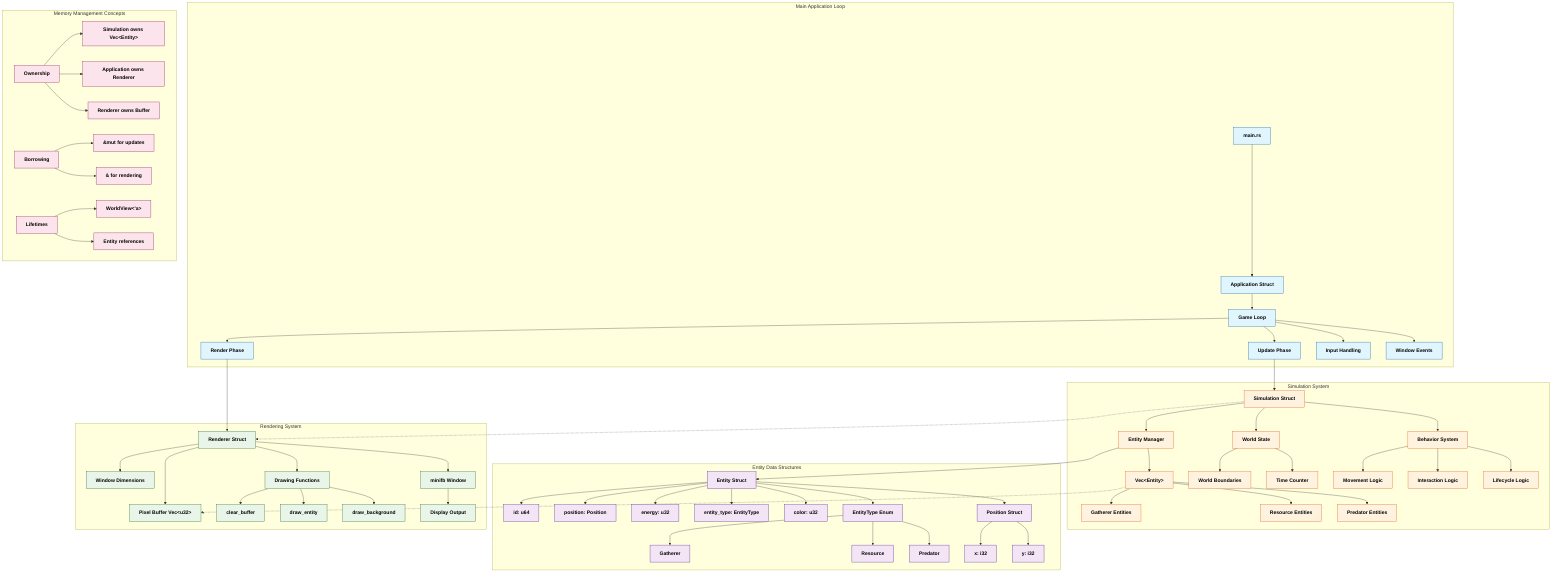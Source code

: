 graph TB
    subgraph "Main Application Loop"
        A[main.rs] --> B[Application Struct]
        B --> C[Game Loop]
        C --> D[Update Phase]
        C --> E[Render Phase]
        C --> F[Input Handling]
        C --> G[Window Events]
    end
    
    subgraph "Simulation System"
        D --> H[Simulation Struct]
        H --> I[Entity Manager]
        I --> J[Vec&lt;Entity&gt;]
        J --> K[Gatherer Entities]
        J --> L[Resource Entities]
        J --> M[Predator Entities]
        
        H --> N[World State]
        N --> O[World Boundaries]
        N --> P[Time Counter]
        
        H --> Q[Behavior System]
        Q --> R[Movement Logic]
        Q --> S[Interaction Logic]
        Q --> T[Lifecycle Logic]
    end
    
    subgraph "Entity Data Structures"
        U[Entity Struct] --> V[id: u64]
        U --> W[position: Position]
        U --> X[energy: u32]
        U --> Y[entity_type: EntityType]
        U --> Z[color: u32]
        
        AA[EntityType Enum] --> BB[Gatherer]
        AA --> CC[Resource]
        AA --> DD[Predator]
        
        EE[Position Struct] --> FF[x: i32]
        EE --> GG[y: i32]
    end
    
    subgraph "Rendering System"
        E --> HH[Renderer Struct]
        HH --> II[Pixel Buffer Vec&lt;u32&gt;]
        HH --> JJ[Window Dimensions]
        HH --> KK[Drawing Functions]
        
        KK --> LL[clear_buffer]
        KK --> MM[draw_entity]
        KK --> NN[draw_background]
        
        HH --> OO[minifb Window]
        OO --> PP[Display Output]
    end
    
    subgraph "Memory Management Concepts"
        QQ[Ownership] --> RR[Simulation owns Vec&lt;Entity&gt;]
        QQ --> SS[Application owns Renderer]
        QQ --> TT[Renderer owns Buffer]
        
        UU[Borrowing] --> VV[&amp;mut for updates]
        UU --> WW[&amp; for rendering]
        
        XX[Lifetimes] --> YY[WorldView&lt;'a&gt;]
        XX --> ZZ[Entity references]
    end
    
    %% Connections between systems
    I --> U
    U --> AA
    U --> EE
    H -.-> HH
    J -.-> II
    
    %% Styling
    classDef mainApp fill:#e1f5fe,stroke:#01579b,color:black,font-weight:bold
    classDef simulation fill:#fff3e0,stroke:#e65100,color:black,font-weight:bold
    classDef entity fill:#f3e5f5,stroke:#4a148c,color:black,font-weight:bold
    classDef rendering fill:#e8f5e8,stroke:#1b5e20,color:black,font-weight:bold
    classDef memory fill:#fce4ec,stroke:#880e4f,color:black,font-weight:bold
    
    class A,B,C,D,E,F,G mainApp
    class H,I,J,K,L,M,N,O,P,Q,R,S,T simulation
    class U,V,W,X,Y,Z,AA,BB,CC,DD,EE,FF,GG entity
    class HH,II,JJ,KK,LL,MM,NN,OO,PP rendering
    class QQ,RR,SS,TT,UU,VV,WW,XX,YY,ZZ memory